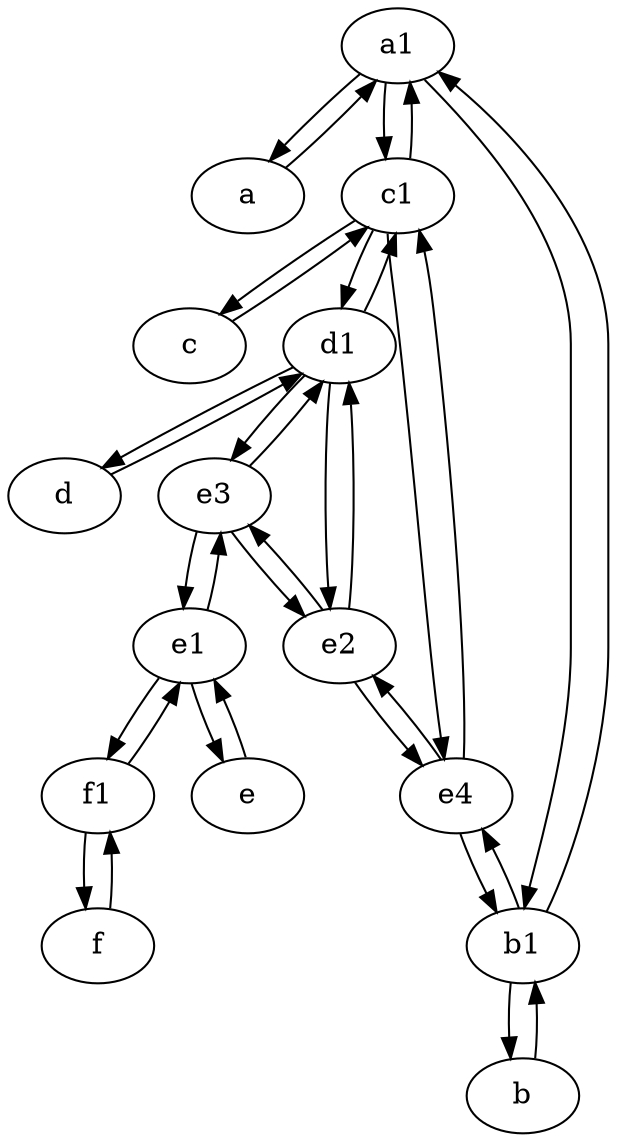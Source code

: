 digraph  {
	a1 [pos="40,15!"];
	e1 [pos="25,45!"];
	a [pos="40,10!"];
	e3;
	e4;
	c [pos="20,10!"];
	b [pos="50,20!"];
	d [pos="20,30!"];
	f [pos="15,45!"];
	c1 [pos="30,15!"];
	f1;
	e [pos="30,50!"];
	d1 [pos="25,30!"];
	e2;
	b1 [pos="45,20!"];
	e2 -> d1;
	c -> c1;
	d1 -> e2;
	e3 -> d1;
	a1 -> a;
	e1 -> f1;
	e3 -> e2;
	d -> d1;
	c1 -> a1;
	f -> f1;
	f1 -> e1;
	f1 -> f;
	e -> e1;
	e4 -> b1;
	a1 -> b1;
	d1 -> e3;
	b1 -> a1;
	d1 -> d;
	a1 -> c1;
	e1 -> e;
	b -> b1;
	e2 -> e4;
	e3 -> e1;
	e4 -> e2;
	c1 -> d1;
	c1 -> e4;
	e2 -> e3;
	e4 -> c1;
	b1 -> e4;
	b1 -> b;
	e1 -> e3;
	d1 -> c1;
	c1 -> c;
	a -> a1;

	}